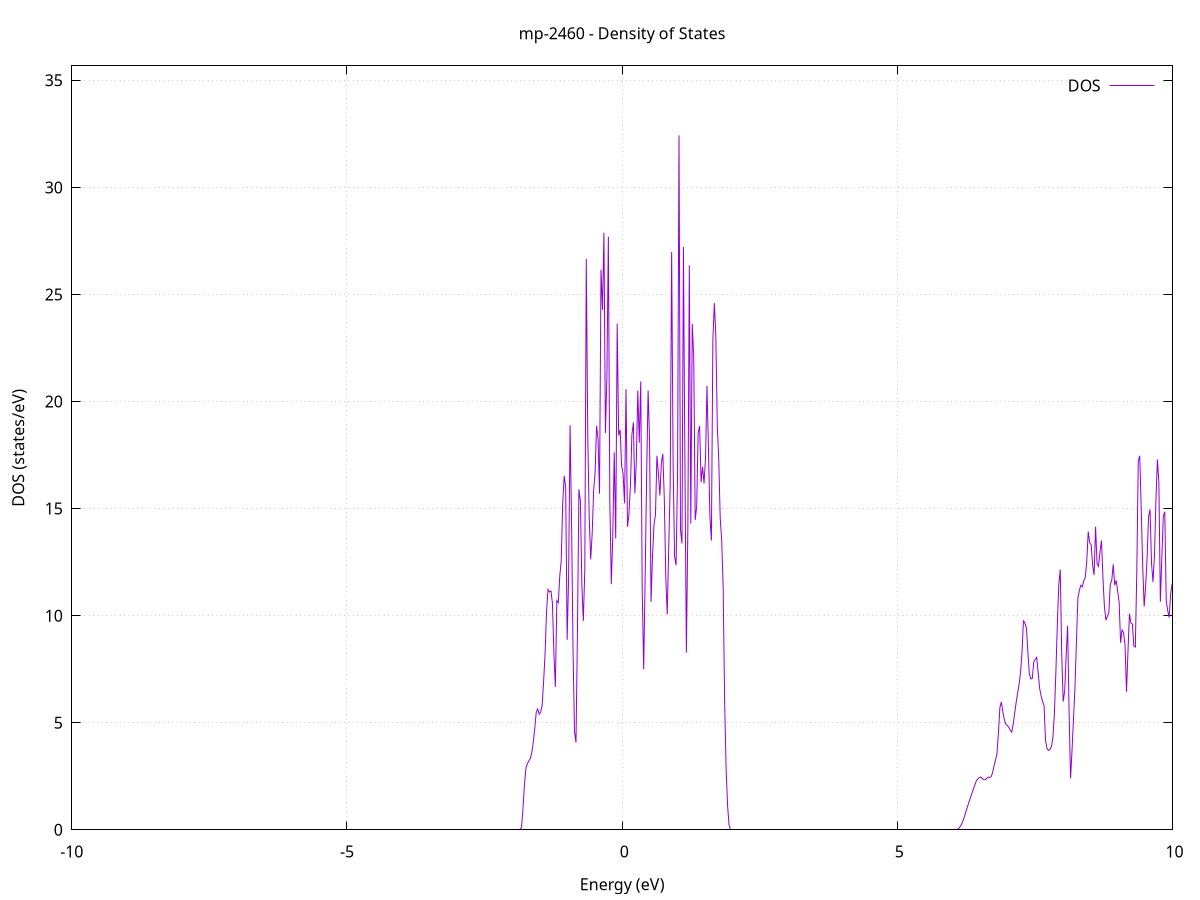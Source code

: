 set title 'mp-2460 - Density of States'
set xlabel 'Energy (eV)'
set ylabel 'DOS (states/eV)'
set grid
set xrange [-10:10]
set yrange [0:35.677]
set xzeroaxis lt -1
set terminal png size 800,600
set output 'mp-2460_dos_gnuplot.png'
plot '-' using 1:2 with lines title 'DOS'
-23.091700 0.000000
-23.065000 0.000000
-23.038300 0.000000
-23.011500 0.000000
-22.984800 0.000000
-22.958000 0.000000
-22.931300 0.000000
-22.904500 0.000000
-22.877800 0.000000
-22.851000 0.000000
-22.824300 0.000000
-22.797500 0.000000
-22.770800 0.000000
-22.744000 0.000000
-22.717300 0.000000
-22.690600 0.000000
-22.663800 0.000000
-22.637100 0.000000
-22.610300 0.000000
-22.583600 0.000000
-22.556800 0.000000
-22.530100 0.000000
-22.503300 0.000000
-22.476600 0.000000
-22.449800 0.000000
-22.423100 0.000000
-22.396300 0.000000
-22.369600 0.000000
-22.342800 0.000000
-22.316100 0.000000
-22.289400 0.000000
-22.262600 0.000000
-22.235900 0.000000
-22.209100 0.000000
-22.182400 0.000000
-22.155600 0.000000
-22.128900 0.000000
-22.102100 0.000000
-22.075400 0.000000
-22.048600 0.000000
-22.021900 0.000000
-21.995100 0.000000
-21.968400 0.000000
-21.941700 0.000000
-21.914900 0.000000
-21.888200 0.000000
-21.861400 0.000000
-21.834700 0.000000
-21.807900 0.000000
-21.781200 0.000000
-21.754400 0.000000
-21.727700 0.000000
-21.700900 0.000000
-21.674200 0.000000
-21.647400 0.000000
-21.620700 0.000000
-21.594000 0.000000
-21.567200 0.000000
-21.540500 0.000000
-21.513700 0.000000
-21.487000 0.000000
-21.460200 0.000000
-21.433500 0.000000
-21.406700 0.000000
-21.380000 0.000000
-21.353200 0.000000
-21.326500 0.000000
-21.299700 0.000000
-21.273000 0.000000
-21.246300 0.000000
-21.219500 0.000000
-21.192800 0.000000
-21.166000 0.000000
-21.139300 0.000000
-21.112500 0.000000
-21.085800 0.000000
-21.059000 0.000000
-21.032300 0.000000
-21.005500 0.000000
-20.978800 0.000000
-20.952000 0.000000
-20.925300 0.000000
-20.898600 0.000000
-20.871800 0.000000
-20.845100 0.000000
-20.818300 0.000000
-20.791600 0.000000
-20.764800 0.000000
-20.738100 0.000000
-20.711300 0.000000
-20.684600 0.000000
-20.657800 0.004100
-20.631100 0.592500
-20.604300 1.893500
-20.577600 3.429400
-20.550900 4.754000
-20.524100 79.209900
-20.497400 14.784800
-20.470600 9.511000
-20.443900 5.508200
-20.417100 20.907000
-20.390400 16.821800
-20.363600 27.816000
-20.336900 23.137100
-20.310100 43.613400
-20.283400 32.120000
-20.256600 27.722200
-20.229900 19.851100
-20.203200 36.031900
-20.176400 25.283900
-20.149700 13.200200
-20.122900 15.362300
-20.096200 14.117800
-20.069400 12.013900
-20.042700 20.527700
-20.015900 26.232300
-19.989200 15.757500
-19.962400 15.533700
-19.935700 27.056300
-19.908900 27.963500
-19.882200 22.638100
-19.855500 44.599200
-19.828700 44.836100
-19.802000 31.867300
-19.775200 54.229500
-19.748500 37.494500
-19.721700 52.434600
-19.695000 61.146700
-19.668200 92.650300
-19.641500 72.648800
-19.614700 104.704400
-19.588000 81.223000
-19.561200 70.576800
-19.534500 34.198300
-19.507800 13.563800
-19.481000 12.609200
-19.454300 12.615700
-19.427500 12.638500
-19.400800 1.495800
-19.374000 0.000000
-19.347300 0.000000
-19.320500 0.000000
-19.293800 0.000000
-19.267000 0.000000
-19.240300 0.000000
-19.213500 0.000000
-19.186800 0.000000
-19.160100 0.000000
-19.133300 0.000000
-19.106600 0.000000
-19.079800 0.000000
-19.053100 0.000000
-19.026300 0.000000
-18.999600 0.000000
-18.972800 0.000000
-18.946100 0.000000
-18.919300 0.000000
-18.892600 0.000000
-18.865800 0.000000
-18.839100 0.000000
-18.812400 0.000000
-18.785600 0.000000
-18.758900 0.000000
-18.732100 0.000000
-18.705400 0.000000
-18.678600 0.000000
-18.651900 0.000000
-18.625100 0.000000
-18.598400 0.000000
-18.571600 0.000000
-18.544900 0.000000
-18.518100 0.000000
-18.491400 0.000000
-18.464700 0.000000
-18.437900 0.000000
-18.411200 0.000000
-18.384400 0.000000
-18.357700 0.000000
-18.330900 0.000000
-18.304200 0.000000
-18.277400 0.000000
-18.250700 0.000000
-18.223900 0.000000
-18.197200 0.000000
-18.170400 0.000000
-18.143700 0.000000
-18.117000 0.000000
-18.090200 0.000000
-18.063500 0.000000
-18.036700 0.000000
-18.010000 0.000000
-17.983200 0.000000
-17.956500 0.000000
-17.929700 0.000000
-17.903000 0.000000
-17.876200 0.000000
-17.849500 0.000000
-17.822700 0.000000
-17.796000 0.000000
-17.769300 0.000000
-17.742500 0.000000
-17.715800 0.000000
-17.689000 0.000000
-17.662300 0.000000
-17.635500 0.000000
-17.608800 0.000000
-17.582000 0.000000
-17.555300 0.000000
-17.528500 0.000000
-17.501800 0.000000
-17.475000 0.000000
-17.448300 0.000000
-17.421600 0.000000
-17.394800 0.000000
-17.368100 0.000000
-17.341300 0.000000
-17.314600 0.000000
-17.287800 0.000000
-17.261100 0.000000
-17.234300 0.000000
-17.207600 0.000000
-17.180800 0.000000
-17.154100 0.000000
-17.127300 0.000000
-17.100600 0.000000
-17.073900 0.000000
-17.047100 0.000000
-17.020400 0.000000
-16.993600 0.000000
-16.966900 0.000000
-16.940100 0.000000
-16.913400 0.000000
-16.886600 0.000000
-16.859900 0.000000
-16.833100 0.000000
-16.806400 0.000000
-16.779600 0.000000
-16.752900 0.000000
-16.726200 0.000000
-16.699400 0.000000
-16.672700 0.000000
-16.645900 0.000000
-16.619200 0.000000
-16.592400 0.000000
-16.565700 0.000000
-16.538900 0.000000
-16.512200 0.000000
-16.485400 0.000000
-16.458700 0.000000
-16.431900 0.000000
-16.405200 0.000000
-16.378400 0.000000
-16.351700 0.000000
-16.325000 0.000000
-16.298200 0.000000
-16.271500 0.000000
-16.244700 0.000000
-16.218000 0.000000
-16.191200 0.000000
-16.164500 0.000000
-16.137700 0.000000
-16.111000 0.000000
-16.084200 0.000000
-16.057500 0.000000
-16.030700 0.000000
-16.004000 0.000000
-15.977300 0.000000
-15.950500 0.000000
-15.923800 0.000000
-15.897000 0.000000
-15.870300 0.000000
-15.843500 0.000000
-15.816800 0.000000
-15.790000 0.000000
-15.763300 0.000000
-15.736500 0.000000
-15.709800 0.000000
-15.683000 0.000000
-15.656300 0.000000
-15.629600 0.000000
-15.602800 0.000000
-15.576100 0.000000
-15.549300 0.000000
-15.522600 0.000000
-15.495800 0.000000
-15.469100 0.000000
-15.442300 0.000000
-15.415600 0.000000
-15.388800 0.000000
-15.362100 0.000000
-15.335300 0.000000
-15.308600 0.000000
-15.281900 0.000000
-15.255100 0.000000
-15.228400 0.000000
-15.201600 0.000000
-15.174900 0.000000
-15.148100 0.000000
-15.121400 0.000000
-15.094600 0.000000
-15.067900 0.000000
-15.041100 0.000000
-15.014400 0.000000
-14.987600 0.000000
-14.960900 0.000000
-14.934200 0.000000
-14.907400 0.000000
-14.880700 0.000000
-14.853900 0.000000
-14.827200 0.000000
-14.800400 0.000000
-14.773700 0.000000
-14.746900 0.000000
-14.720200 0.000000
-14.693400 0.000000
-14.666700 0.000000
-14.639900 0.000000
-14.613200 0.000000
-14.586500 0.000000
-14.559700 0.009800
-14.533000 0.046800
-14.506200 0.111300
-14.479500 0.203500
-14.452700 0.315000
-14.426000 0.422900
-14.399200 0.527400
-14.372500 0.636200
-14.345700 0.751300
-14.319000 0.872600
-14.292200 1.014100
-14.265500 1.183800
-14.238800 1.359200
-14.212000 1.497000
-14.185300 1.628000
-14.158500 1.802500
-14.131800 2.017100
-14.105000 2.271300
-14.078300 2.541200
-14.051500 2.680500
-14.024800 2.868900
-13.998000 3.123700
-13.971300 3.506900
-13.944500 3.954500
-13.917800 4.613500
-13.891100 5.633100
-13.864300 10.193700
-13.837600 16.034800
-13.810800 12.076700
-13.784100 10.230600
-13.757300 8.469000
-13.730600 10.601800
-13.703800 25.290500
-13.677100 24.283200
-13.650300 9.262000
-13.623600 4.963300
-13.596800 5.871600
-13.570100 11.253800
-13.543400 17.143200
-13.516600 20.444800
-13.489900 18.435500
-13.463100 12.208800
-13.436400 12.213800
-13.409600 19.266800
-13.382900 24.072800
-13.356100 22.429400
-13.329400 28.277000
-13.302600 15.326600
-13.275900 13.334000
-13.249100 10.530300
-13.222400 9.536700
-13.195700 10.590200
-13.168900 13.680400
-13.142200 18.911300
-13.115400 18.977900
-13.088700 23.161700
-13.061900 24.888500
-13.035200 23.182600
-13.008400 18.715400
-12.981700 23.668900
-12.954900 22.801500
-12.928200 18.057400
-12.901400 13.687400
-12.874700 15.027500
-12.848000 6.792500
-12.821200 2.421400
-12.794500 1.905000
-12.767700 1.344900
-12.741000 0.871400
-12.714200 0.461000
-12.687500 0.122400
-12.660700 0.000400
-12.634000 0.000000
-12.607200 0.000000
-12.580500 0.000000
-12.553700 0.000000
-12.527000 0.000000
-12.500300 0.000000
-12.473500 0.000000
-12.446800 0.000000
-12.420000 0.000000
-12.393300 0.000000
-12.366500 0.000000
-12.339800 0.000000
-12.313000 0.000000
-12.286300 0.000000
-12.259500 0.000000
-12.232800 0.000000
-12.206000 0.000000
-12.179300 0.000000
-12.152600 0.000000
-12.125800 0.000000
-12.099100 0.000000
-12.072300 0.000000
-12.045600 0.000000
-12.018800 0.000000
-11.992100 0.000000
-11.965300 0.000000
-11.938600 0.000000
-11.911800 0.000000
-11.885100 0.000000
-11.858300 0.000000
-11.831600 0.000000
-11.804900 0.000000
-11.778100 0.000000
-11.751400 0.000000
-11.724600 0.000000
-11.697900 0.000000
-11.671100 0.000000
-11.644400 0.000000
-11.617600 0.000000
-11.590900 0.000000
-11.564100 0.000000
-11.537400 0.000000
-11.510600 0.000000
-11.483900 0.000000
-11.457200 0.000000
-11.430400 0.000000
-11.403700 0.000000
-11.376900 0.000000
-11.350200 0.000000
-11.323400 0.000000
-11.296700 0.000000
-11.269900 0.000000
-11.243200 0.000000
-11.216400 0.000000
-11.189700 0.000000
-11.162900 0.000000
-11.136200 0.000000
-11.109500 0.000000
-11.082700 0.000000
-11.056000 0.000000
-11.029200 0.000000
-11.002500 0.000000
-10.975700 0.000000
-10.949000 0.000000
-10.922200 0.000000
-10.895500 0.000000
-10.868700 0.000000
-10.842000 0.000000
-10.815200 0.000000
-10.788500 0.000000
-10.761700 0.000000
-10.735000 0.000000
-10.708300 0.000000
-10.681500 0.000000
-10.654800 0.000000
-10.628000 0.000000
-10.601300 0.000000
-10.574500 0.000000
-10.547800 0.000000
-10.521000 0.000000
-10.494300 0.000000
-10.467500 0.000000
-10.440800 0.000000
-10.414000 0.000000
-10.387300 0.000000
-10.360600 0.000000
-10.333800 0.000000
-10.307100 0.000000
-10.280300 0.000000
-10.253600 0.000000
-10.226800 0.000000
-10.200100 0.000000
-10.173300 0.000000
-10.146600 0.000000
-10.119800 0.000000
-10.093100 0.000000
-10.066300 0.000000
-10.039600 0.000000
-10.012900 0.000000
-9.986100 0.000000
-9.959400 0.000000
-9.932600 0.000000
-9.905900 0.000000
-9.879100 0.000000
-9.852400 0.000000
-9.825600 0.000000
-9.798900 0.000000
-9.772100 0.000000
-9.745400 0.000000
-9.718600 0.000000
-9.691900 0.000000
-9.665200 0.000000
-9.638400 0.000000
-9.611700 0.000000
-9.584900 0.000000
-9.558200 0.000000
-9.531400 0.000000
-9.504700 0.000000
-9.477900 0.000000
-9.451200 0.000000
-9.424400 0.000000
-9.397700 0.000000
-9.370900 0.000000
-9.344200 0.000000
-9.317500 0.000000
-9.290700 0.000000
-9.264000 0.000000
-9.237200 0.000000
-9.210500 0.000000
-9.183700 0.000000
-9.157000 0.000000
-9.130200 0.000000
-9.103500 0.000000
-9.076700 0.000000
-9.050000 0.000000
-9.023200 0.000000
-8.996500 0.000000
-8.969800 0.000000
-8.943000 0.000000
-8.916300 0.000000
-8.889500 0.000000
-8.862800 0.000000
-8.836000 0.000000
-8.809300 0.000000
-8.782500 0.000000
-8.755800 0.000000
-8.729000 0.000000
-8.702300 0.000000
-8.675500 0.000000
-8.648800 0.000000
-8.622100 0.000000
-8.595300 0.000000
-8.568600 0.000000
-8.541800 0.000000
-8.515100 0.000000
-8.488300 0.000000
-8.461600 0.000000
-8.434800 0.000000
-8.408100 0.000000
-8.381300 0.000000
-8.354600 0.000000
-8.327800 0.000000
-8.301100 0.000000
-8.274400 0.000000
-8.247600 0.000000
-8.220900 0.000000
-8.194100 0.000000
-8.167400 0.000000
-8.140600 0.000000
-8.113900 0.000000
-8.087100 0.000000
-8.060400 0.000000
-8.033600 0.000000
-8.006900 0.000000
-7.980100 0.000000
-7.953400 0.000000
-7.926700 0.000000
-7.899900 0.000000
-7.873200 0.000000
-7.846400 0.000000
-7.819700 0.000000
-7.792900 0.000000
-7.766200 0.000000
-7.739400 0.000000
-7.712700 0.000000
-7.685900 0.000000
-7.659200 0.000000
-7.632400 0.000000
-7.605700 0.000000
-7.579000 0.000000
-7.552200 0.000000
-7.525500 0.000000
-7.498700 0.000000
-7.472000 0.000000
-7.445200 0.000000
-7.418500 0.000000
-7.391700 0.000000
-7.365000 0.000000
-7.338200 0.000000
-7.311500 0.000000
-7.284700 0.000000
-7.258000 0.000000
-7.231300 0.000000
-7.204500 0.000000
-7.177800 0.000000
-7.151000 0.000000
-7.124300 0.000000
-7.097500 0.000000
-7.070800 0.000000
-7.044000 0.000000
-7.017300 0.000000
-6.990500 0.000000
-6.963800 0.000000
-6.937000 0.000000
-6.910300 0.000000
-6.883600 0.000000
-6.856800 0.000000
-6.830100 0.000000
-6.803300 0.000000
-6.776600 0.000000
-6.749800 0.000000
-6.723100 0.000000
-6.696300 0.000000
-6.669600 0.000000
-6.642800 0.000000
-6.616100 0.000000
-6.589300 0.000000
-6.562600 0.000000
-6.535900 0.000000
-6.509100 0.000000
-6.482400 0.000000
-6.455600 0.000000
-6.428900 0.000000
-6.402100 0.000000
-6.375400 0.000000
-6.348600 0.000000
-6.321900 0.000000
-6.295100 0.000000
-6.268400 0.000000
-6.241600 0.000000
-6.214900 0.000000
-6.188200 0.000000
-6.161400 0.000000
-6.134700 0.000000
-6.107900 0.000000
-6.081200 0.000000
-6.054400 0.000000
-6.027700 0.000000
-6.000900 0.000000
-5.974200 0.000000
-5.947400 0.000000
-5.920700 0.000000
-5.893900 0.000000
-5.867200 0.000000
-5.840500 0.000000
-5.813700 0.000000
-5.787000 0.000000
-5.760200 0.000000
-5.733500 0.000000
-5.706700 0.000000
-5.680000 0.000000
-5.653200 0.000000
-5.626500 0.000000
-5.599700 0.000000
-5.573000 0.000000
-5.546200 0.000000
-5.519500 0.000000
-5.492800 0.000000
-5.466000 0.000000
-5.439300 0.000000
-5.412500 0.000000
-5.385800 0.000000
-5.359000 0.000000
-5.332300 0.000000
-5.305500 0.000000
-5.278800 0.000000
-5.252000 0.000000
-5.225300 0.000000
-5.198500 0.000000
-5.171800 0.000000
-5.145000 0.000000
-5.118300 0.000000
-5.091600 0.000000
-5.064800 0.000000
-5.038100 0.000000
-5.011300 0.000000
-4.984600 0.000000
-4.957800 0.000000
-4.931100 0.000000
-4.904300 0.000000
-4.877600 0.000000
-4.850800 0.000000
-4.824100 0.000000
-4.797300 0.000000
-4.770600 0.000000
-4.743900 0.000000
-4.717100 0.000000
-4.690400 0.000000
-4.663600 0.000000
-4.636900 0.000000
-4.610100 0.000000
-4.583400 0.000000
-4.556600 0.000000
-4.529900 0.000000
-4.503100 0.000000
-4.476400 0.000000
-4.449600 0.000000
-4.422900 0.000000
-4.396200 0.000000
-4.369400 0.000000
-4.342700 0.000000
-4.315900 0.000000
-4.289200 0.000000
-4.262400 0.000000
-4.235700 0.000000
-4.208900 0.000000
-4.182200 0.000000
-4.155400 0.000000
-4.128700 0.000000
-4.101900 0.000000
-4.075200 0.000000
-4.048500 0.000000
-4.021700 0.000000
-3.995000 0.000000
-3.968200 0.000000
-3.941500 0.000000
-3.914700 0.000000
-3.888000 0.000000
-3.861200 0.000000
-3.834500 0.000000
-3.807700 0.000000
-3.781000 0.000000
-3.754200 0.000000
-3.727500 0.000000
-3.700800 0.000000
-3.674000 0.000000
-3.647300 0.000000
-3.620500 0.000000
-3.593800 0.000000
-3.567000 0.000000
-3.540300 0.000000
-3.513500 0.000000
-3.486800 0.000000
-3.460000 0.000000
-3.433300 0.000000
-3.406500 0.000000
-3.379800 0.000000
-3.353100 0.000000
-3.326300 0.000000
-3.299600 0.000000
-3.272800 0.000000
-3.246100 0.000000
-3.219300 0.000000
-3.192600 0.000000
-3.165800 0.000000
-3.139100 0.000000
-3.112300 0.000000
-3.085600 0.000000
-3.058800 0.000000
-3.032100 0.000000
-3.005400 0.000000
-2.978600 0.000000
-2.951900 0.000000
-2.925100 0.000000
-2.898400 0.000000
-2.871600 0.000000
-2.844900 0.000000
-2.818100 0.000000
-2.791400 0.000000
-2.764600 0.000000
-2.737900 0.000000
-2.711100 0.000000
-2.684400 0.000000
-2.657700 0.000000
-2.630900 0.000000
-2.604200 0.000000
-2.577400 0.000000
-2.550700 0.000000
-2.523900 0.000000
-2.497200 0.000000
-2.470400 0.000000
-2.443700 0.000000
-2.416900 0.000000
-2.390200 0.000000
-2.363400 0.000000
-2.336700 0.000000
-2.310000 0.000000
-2.283200 0.000000
-2.256500 0.000000
-2.229700 0.000000
-2.203000 0.000000
-2.176200 0.000000
-2.149500 0.000000
-2.122700 0.000000
-2.096000 0.000000
-2.069200 0.000000
-2.042500 0.000000
-2.015700 0.000000
-1.989000 0.000000
-1.962300 0.000000
-1.935500 0.000000
-1.908800 0.000000
-1.882000 0.001100
-1.855300 0.027200
-1.828500 0.114800
-1.801800 0.970400
-1.775000 2.117300
-1.748300 2.871900
-1.721500 3.091800
-1.694800 3.214900
-1.668000 3.323800
-1.641300 3.606900
-1.614600 4.102700
-1.587800 4.725900
-1.561100 5.486800
-1.534300 5.639100
-1.507600 5.399700
-1.480800 5.488400
-1.454100 5.814200
-1.427300 6.909600
-1.400600 8.215400
-1.373800 10.185300
-1.347100 11.223500
-1.320300 11.106100
-1.293600 11.149600
-1.266900 10.582000
-1.240100 8.274600
-1.213400 6.669600
-1.186600 10.705800
-1.159900 10.605900
-1.133100 11.857900
-1.106400 12.586100
-1.079600 15.287000
-1.052900 16.530200
-1.026100 15.979800
-0.999400 8.869700
-0.972600 11.802100
-0.945900 18.891600
-0.919200 14.395900
-0.892400 8.355600
-0.865700 4.598800
-0.838900 4.071800
-0.812200 9.246500
-0.785400 15.900000
-0.758700 15.355100
-0.731900 11.431600
-0.705200 9.755900
-0.678400 12.169100
-0.651700 26.654500
-0.624900 18.477900
-0.598200 14.530000
-0.571500 12.629000
-0.544700 13.818300
-0.518000 15.841700
-0.491200 16.684100
-0.464500 18.863400
-0.437700 18.261600
-0.411000 15.699300
-0.384200 26.166400
-0.357500 24.281400
-0.330700 27.882200
-0.304000 18.528400
-0.277200 21.108600
-0.250500 27.698500
-0.223800 15.378200
-0.197000 11.470400
-0.170300 13.697200
-0.143500 17.630000
-0.116800 13.602300
-0.090000 23.641800
-0.063300 18.418100
-0.036500 18.678700
-0.009800 16.982600
0.017000 16.650000
0.043700 15.246700
0.070500 20.577200
0.097200 14.153700
0.123900 14.728100
0.150700 16.105100
0.177400 18.449500
0.204200 19.031100
0.230900 15.714500
0.257700 17.227600
0.284400 20.505100
0.311200 18.073800
0.337900 20.939800
0.364700 11.204700
0.391400 7.489100
0.418200 11.833200
0.444900 16.519200
0.471700 20.517100
0.498400 18.174100
0.525100 10.641900
0.551900 12.815100
0.578600 14.255200
0.605400 14.698000
0.632100 17.465500
0.658900 16.630800
0.685600 15.615500
0.712400 17.129600
0.739100 17.555100
0.765900 15.478800
0.792600 11.830300
0.819400 10.059600
0.846100 13.174600
0.872800 16.113800
0.899600 26.989300
0.926300 17.064500
0.953100 12.761700
0.979800 12.354200
1.006600 16.525800
1.033300 32.433600
1.060100 14.013000
1.086800 13.372300
1.113600 27.216400
1.140300 17.167200
1.167100 8.273900
1.193800 14.069500
1.220500 26.363600
1.247300 14.296900
1.274000 23.628100
1.300800 22.084600
1.327500 14.467400
1.354300 15.093300
1.381000 18.536900
1.407800 18.857300
1.434500 16.231100
1.461300 16.951400
1.488000 16.173400
1.514800 17.350600
1.541500 20.726200
1.568200 17.814000
1.595000 14.619700
1.621700 13.514500
1.648500 22.871300
1.675200 24.597000
1.702000 23.130900
1.728700 18.896200
1.755500 17.273000
1.782200 14.549100
1.809000 13.505300
1.835700 11.309300
1.862500 5.930100
1.889200 2.866800
1.915900 1.117400
1.942700 0.219100
1.969400 0.000000
1.996200 0.000000
2.022900 0.000000
2.049700 0.000000
2.076400 0.000000
2.103200 0.000000
2.129900 0.000000
2.156700 0.000000
2.183400 0.000000
2.210200 0.000000
2.236900 0.000000
2.263600 0.000000
2.290400 0.000000
2.317100 0.000000
2.343900 0.000000
2.370600 0.000000
2.397400 0.000000
2.424100 0.000000
2.450900 0.000000
2.477600 0.000000
2.504400 0.000000
2.531100 0.000000
2.557900 0.000000
2.584600 0.000000
2.611300 0.000000
2.638100 0.000000
2.664800 0.000000
2.691600 0.000000
2.718300 0.000000
2.745100 0.000000
2.771800 0.000000
2.798600 0.000000
2.825300 0.000000
2.852100 0.000000
2.878800 0.000000
2.905600 0.000000
2.932300 0.000000
2.959000 0.000000
2.985800 0.000000
3.012500 0.000000
3.039300 0.000000
3.066000 0.000000
3.092800 0.000000
3.119500 0.000000
3.146300 0.000000
3.173000 0.000000
3.199800 0.000000
3.226500 0.000000
3.253300 0.000000
3.280000 0.000000
3.306700 0.000000
3.333500 0.000000
3.360200 0.000000
3.387000 0.000000
3.413700 0.000000
3.440500 0.000000
3.467200 0.000000
3.494000 0.000000
3.520700 0.000000
3.547500 0.000000
3.574200 0.000000
3.601000 0.000000
3.627700 0.000000
3.654400 0.000000
3.681200 0.000000
3.707900 0.000000
3.734700 0.000000
3.761400 0.000000
3.788200 0.000000
3.814900 0.000000
3.841700 0.000000
3.868400 0.000000
3.895200 0.000000
3.921900 0.000000
3.948700 0.000000
3.975400 0.000000
4.002100 0.000000
4.028900 0.000000
4.055600 0.000000
4.082400 0.000000
4.109100 0.000000
4.135900 0.000000
4.162600 0.000000
4.189400 0.000000
4.216100 0.000000
4.242900 0.000000
4.269600 0.000000
4.296400 0.000000
4.323100 0.000000
4.349800 0.000000
4.376600 0.000000
4.403300 0.000000
4.430100 0.000000
4.456800 0.000000
4.483600 0.000000
4.510300 0.000000
4.537100 0.000000
4.563800 0.000000
4.590600 0.000000
4.617300 0.000000
4.644100 0.000000
4.670800 0.000000
4.697500 0.000000
4.724300 0.000000
4.751000 0.000000
4.777800 0.000000
4.804500 0.000000
4.831300 0.000000
4.858000 0.000000
4.884800 0.000000
4.911500 0.000000
4.938300 0.000000
4.965000 0.000000
4.991800 0.000000
5.018500 0.000000
5.045200 0.000000
5.072000 0.000000
5.098700 0.000000
5.125500 0.000000
5.152200 0.000000
5.179000 0.000000
5.205700 0.000000
5.232500 0.000000
5.259200 0.000000
5.286000 0.000000
5.312700 0.000000
5.339500 0.000000
5.366200 0.000000
5.392900 0.000000
5.419700 0.000000
5.446400 0.000000
5.473200 0.000000
5.499900 0.000000
5.526700 0.000000
5.553400 0.000000
5.580200 0.000000
5.606900 0.000000
5.633700 0.000000
5.660400 0.000000
5.687200 0.000000
5.713900 0.000000
5.740600 0.000000
5.767400 0.000000
5.794100 0.000000
5.820900 0.000000
5.847600 0.000000
5.874400 0.000000
5.901100 0.000000
5.927900 0.000000
5.954600 0.000000
5.981400 0.000000
6.008100 0.000000
6.034900 0.000000
6.061600 0.000000
6.088400 0.000000
6.115100 0.058500
6.141800 0.150700
6.168600 0.270400
6.195300 0.424100
6.222100 0.639000
6.248800 0.868300
6.275600 1.085100
6.302300 1.295600
6.329100 1.499800
6.355800 1.703900
6.382600 1.908200
6.409300 2.100700
6.436100 2.289100
6.462800 2.376500
6.489500 2.427500
6.516300 2.467400
6.543000 2.390200
6.569800 2.335300
6.596500 2.339400
6.623300 2.393600
6.650000 2.455700
6.676800 2.448500
6.703500 2.471000
6.730300 2.654600
6.757000 2.980800
6.783800 3.251500
6.810500 3.540300
6.837200 4.533700
6.864000 5.713800
6.890700 5.967900
6.917500 5.509200
6.944200 5.153900
6.971000 4.937100
6.997700 4.870600
7.024500 4.786800
7.051200 4.655300
7.078000 4.555700
7.104700 4.918700
7.131500 5.424000
7.158200 5.926000
7.184900 6.371000
7.211700 6.776400
7.238400 7.325700
7.265200 8.260300
7.291900 9.782500
7.318700 9.635700
7.345400 9.431600
7.372200 8.304400
7.398900 7.281900
7.425700 7.045400
7.452400 7.065500
7.479200 7.838700
7.505900 7.953100
7.532600 8.052300
7.559400 7.322300
7.586100 6.609100
7.612900 6.247000
7.639600 5.992700
7.666400 5.798300
7.693100 4.161400
7.719900 3.797700
7.746600 3.706100
7.773400 3.748200
7.800100 3.880700
7.826900 4.314000
7.853600 5.378800
7.880300 7.309200
7.907100 9.537200
7.933800 11.453600
7.960600 12.157300
7.987300 8.154800
8.014100 5.988400
8.040800 6.478100
8.067600 8.138600
8.094300 9.522500
8.121100 5.517900
8.147800 2.396600
8.174600 3.713200
8.201300 5.198100
8.228000 6.644600
8.254800 8.809500
8.281500 10.829600
8.308300 11.188200
8.335000 11.419900
8.361800 11.343300
8.388500 11.636000
8.415300 11.798300
8.442000 12.524800
8.468800 13.924800
8.495500 13.411100
8.522300 13.310600
8.549000 12.361100
8.575700 11.898600
8.602500 14.158000
8.629200 12.435000
8.656000 12.307400
8.682700 12.986400
8.709500 13.508400
8.736200 11.784100
8.763000 10.412400
8.789700 9.788300
8.816500 9.960400
8.843200 10.154000
8.870000 11.471000
8.896700 11.658400
8.923400 12.393800
8.950200 11.423800
8.976900 11.645700
9.003700 11.140300
9.030400 10.624400
9.057200 8.729300
9.083900 9.349500
9.110700 9.194000
9.137400 8.638000
9.164200 6.446700
9.190900 8.314900
9.217700 10.096600
9.244400 9.653700
9.271100 9.602300
9.297900 8.584300
9.324600 8.531700
9.351400 12.097600
9.378100 17.212100
9.404900 17.468200
9.431600 14.998100
9.458400 12.303500
9.485100 10.430200
9.511900 11.362400
9.538600 12.708700
9.565400 14.626700
9.592100 14.956100
9.618800 12.464200
9.645600 11.569500
9.672300 12.792800
9.699100 15.413600
9.725800 17.296400
9.752600 16.197800
9.779300 10.652000
9.806100 12.700200
9.832800 14.635100
9.859600 14.852900
9.886300 10.684200
9.913100 10.232700
9.939800 9.913200
9.966500 11.022400
9.993300 11.478700
10.020000 11.624700
10.046800 10.164800
10.073500 8.233600
10.100300 7.085000
10.127000 8.044900
10.153800 8.707200
10.180500 9.174700
10.207300 9.550800
10.234000 10.888400
10.260800 14.431300
10.287500 12.835200
10.314200 12.316500
10.341000 12.222200
10.367700 11.228400
10.394500 10.717100
10.421200 10.548500
10.448000 11.566000
10.474700 12.184700
10.501500 10.848200
10.528200 9.223600
10.555000 9.081400
10.581700 11.336800
10.608500 11.169300
10.635200 10.018500
10.661900 9.820400
10.688700 9.675000
10.715400 9.268000
10.742200 8.446600
10.768900 7.650900
10.795700 7.828500
10.822400 8.341400
10.849200 10.234100
10.875900 12.615700
10.902700 10.227700
10.929400 8.472500
10.956200 8.255900
10.982900 9.156500
11.009600 10.414100
11.036400 14.741200
11.063100 16.140400
11.089900 16.301600
11.116600 13.941900
11.143400 18.172500
11.170100 13.542900
11.196900 22.097000
11.223600 11.380100
11.250400 13.226300
11.277100 13.168400
11.303900 10.574000
11.330600 9.126800
11.357300 9.158700
11.384100 10.601900
11.410800 11.295800
11.437600 11.359000
11.464300 14.961100
11.491100 12.631500
11.517800 9.897500
11.544600 12.517300
11.571300 11.511500
11.598100 10.902400
11.624800 6.950000
11.651600 6.311400
11.678300 5.925200
11.705000 6.339100
11.731800 6.652000
11.758500 7.304300
11.785300 9.747900
11.812000 10.877400
11.838800 10.236100
11.865500 9.568400
11.892300 7.641600
11.919000 7.743600
11.945800 10.644200
11.972500 14.101000
11.999300 14.330100
12.026000 12.604500
12.052800 10.786500
12.079500 9.943600
12.106200 11.615600
12.133000 13.184100
12.159700 11.638200
12.186500 12.831300
12.213200 11.055900
12.240000 8.616000
12.266700 7.279700
12.293500 6.402000
12.320200 6.586300
12.347000 6.108600
12.373700 6.702100
12.400500 6.866200
12.427200 7.791500
12.453900 9.396100
12.480700 10.160500
12.507400 9.849500
12.534200 9.734000
12.560900 8.016600
12.587700 6.661200
12.614400 6.248900
12.641200 6.265800
12.667900 6.292600
12.694700 6.212000
12.721400 6.005700
12.748200 8.432800
12.774900 8.985000
12.801600 9.188000
12.828400 6.693700
12.855100 5.520800
12.881900 5.248400
12.908600 5.138000
12.935400 5.254700
12.962100 5.642700
12.988900 6.290900
13.015600 7.158500
13.042400 8.188200
13.069100 9.042600
13.095900 9.237000
13.122600 9.308900
13.149300 9.160600
13.176100 9.186300
13.202800 9.051900
13.229600 8.859500
13.256300 9.119600
13.283100 8.840700
13.309800 11.920100
13.336600 13.642200
13.363300 9.688200
13.390100 10.612500
13.416800 8.953100
13.443600 8.489800
13.470300 6.548300
13.497000 6.609200
13.523800 7.276400
13.550500 7.498300
13.577300 7.050900
13.604000 6.453000
13.630800 5.870600
13.657500 5.825500
13.684300 5.899400
13.711000 5.754300
13.737800 5.350300
13.764500 4.782700
13.791300 4.500000
13.818000 4.180100
13.844700 4.082000
13.871500 3.974500
13.898200 3.839600
13.925000 3.714200
13.951700 3.594600
13.978500 3.453600
14.005200 3.408300
14.032000 3.354400
14.058700 3.313400
14.085500 3.323700
14.112200 3.421200
14.139000 3.573000
14.165700 3.718400
14.192400 4.044000
14.219200 4.164300
14.245900 4.187100
14.272700 4.212900
14.299400 4.227500
14.326200 4.231700
14.352900 4.238100
14.379700 4.252000
14.406400 4.266900
14.433200 4.278600
14.459900 4.268500
14.486700 4.253100
14.513400 4.220300
14.540100 4.115300
14.566900 4.029800
14.593600 3.976000
14.620400 3.949600
14.647100 3.974900
14.673900 4.099600
14.700600 4.284200
14.727400 4.497600
14.754100 4.746100
14.780900 4.974400
14.807600 5.101700
14.834400 5.219500
14.861100 5.043700
14.887800 4.733000
14.914600 4.604000
14.941300 4.544100
14.968100 4.627200
14.994800 4.667200
15.021600 4.747200
15.048300 4.757000
15.075100 4.760500
15.101800 5.284200
15.128600 4.662600
15.155300 4.843900
15.182100 5.082600
15.208800 5.407800
15.235500 5.763900
15.262300 6.103800
15.289000 5.865700
15.315800 5.562300
15.342500 5.456700
15.369300 5.516600
15.396000 5.686600
15.422800 5.771900
15.449500 5.838200
15.476300 6.099600
15.503000 7.404100
15.529800 7.820900
15.556500 7.270600
15.583200 6.817200
15.610000 6.103600
15.636700 5.295400
15.663500 4.851400
15.690200 4.652300
15.717000 4.471100
15.743700 4.373400
15.770500 4.324800
15.797200 4.348500
15.824000 4.500900
15.850700 4.882700
15.877500 5.688300
15.904200 6.900300
15.930900 8.231600
15.957700 10.541800
15.984400 6.955800
16.011200 5.704500
16.037900 4.210300
16.064700 3.245400
16.091400 2.804200
16.118200 3.163600
16.144900 3.567500
16.171700 3.862600
16.198400 4.007300
16.225200 4.084400
16.251900 4.137000
16.278600 4.148600
16.305400 4.119700
16.332100 4.135200
16.358900 4.178600
16.385600 4.178800
16.412400 4.240000
16.439100 4.314000
16.465900 4.389100
16.492600 4.707100
16.519400 4.916400
16.546100 5.198100
16.572900 5.538100
16.599600 5.404500
16.626300 5.504900
16.653100 5.609000
16.679800 5.856900
16.706600 5.707400
16.733300 5.232300
16.760100 4.623800
16.786800 4.026000
16.813600 3.942300
16.840300 3.954000
16.867100 4.621700
16.893800 5.310500
16.920600 5.566100
16.947300 5.652000
16.974000 5.587100
17.000800 5.158800
17.027500 4.760300
17.054300 4.426400
17.081000 4.233300
17.107800 4.568300
17.134500 4.746300
17.161300 4.897500
17.188000 5.062000
17.214800 5.324900
17.241500 5.532700
17.268300 5.748400
17.295000 6.329500
17.321700 6.716300
17.348500 6.955100
17.375200 7.405600
17.402000 7.138500
17.428700 6.172600
17.455500 5.588100
17.482200 5.367000
17.509000 4.531100
17.535700 4.287400
17.562500 4.255100
17.589200 4.319900
17.616000 4.431100
17.642700 4.574900
17.669500 4.731000
17.696200 4.947100
17.722900 5.168100
17.749700 5.327000
17.776400 5.506000
17.803200 5.443400
17.829900 5.370700
17.856700 5.346200
17.883400 5.159400
17.910200 5.124200
17.936900 5.210900
17.963700 5.591700
17.990400 5.926600
18.017200 6.274200
18.043900 6.628600
18.070600 7.031100
18.097400 7.407800
18.124100 8.198600
18.150900 8.131500
18.177600 7.656400
18.204400 7.228100
18.231100 6.727300
18.257900 5.888800
18.284600 5.627700
18.311400 5.360000
18.338100 5.271500
18.364900 5.321400
18.391600 5.397900
18.418300 5.422300
18.445100 5.376500
18.471800 5.415100
18.498600 5.517000
18.525300 5.703400
18.552100 6.073700
18.578800 6.310300
18.605600 6.150400
18.632300 6.006200
18.659100 5.858200
18.685800 6.454600
18.712600 6.367300
18.739300 4.992500
18.766000 4.399000
18.792800 4.648700
18.819500 5.082500
18.846300 5.957000
18.873000 9.015500
18.899800 8.651900
18.926500 8.973500
18.953300 7.713100
18.980000 5.189300
19.006800 4.895600
19.033500 5.042500
19.060300 5.402000
19.087000 5.786700
19.113700 6.177100
19.140500 6.318100
19.167200 6.072300
19.194000 5.467500
19.220700 5.145200
19.247500 5.173400
19.274200 5.663800
19.301000 6.856500
19.327700 7.174100
19.354500 5.996400
19.381200 5.461300
19.408000 5.708900
19.434700 6.409000
19.461400 7.655100
19.488200 8.715100
19.514900 8.721500
19.541700 7.734000
19.568400 7.762200
19.595200 7.807500
19.621900 7.677000
19.648700 7.715600
19.675400 8.080100
19.702200 8.342300
19.728900 8.233200
19.755700 7.885500
19.782400 7.456800
19.809100 6.486200
19.835900 6.397600
19.862600 6.786900
19.889400 7.010300
19.916100 7.375000
19.942900 7.625700
19.969600 7.742200
19.996400 7.963300
20.023100 8.041000
20.049900 7.268700
20.076600 7.259600
20.103400 6.854500
20.130100 6.935800
20.156800 6.974300
20.183600 7.038600
20.210300 7.517100
20.237100 7.590500
20.263800 7.426400
20.290600 7.328100
20.317300 7.334400
20.344100 7.092800
20.370800 6.688000
20.397600 6.066100
20.424300 5.386100
20.451100 4.929500
20.477800 5.022000
20.504500 5.300500
20.531300 5.681900
20.558000 6.117100
20.584800 6.503900
20.611500 6.736200
20.638300 7.045700
20.665000 6.483900
20.691800 5.753400
20.718500 5.332200
20.745300 5.066100
20.772000 4.932600
20.798800 5.097000
20.825500 5.774000
20.852200 6.527300
20.879000 6.335400
20.905700 6.356200
20.932500 6.477700
20.959200 5.868800
20.986000 5.767500
21.012700 5.268100
21.039500 5.147800
21.066200 5.404800
21.093000 5.413300
21.119700 5.510100
21.146500 5.702600
21.173200 5.870500
21.199900 5.787200
21.226700 5.917600
21.253400 6.007400
21.280200 6.025700
21.306900 6.409300
21.333700 6.689600
21.360400 6.888100
21.387200 6.831900
21.413900 6.848700
21.440700 7.385300
21.467400 7.242200
21.494200 7.616600
21.520900 7.459500
21.547600 7.571200
21.574400 7.159200
21.601100 6.909600
21.627900 6.702600
21.654600 6.536000
21.681400 6.359900
21.708100 6.568900
21.734900 6.923000
21.761600 6.538300
21.788400 6.475100
21.815100 6.489900
21.841900 6.648500
21.868600 6.800300
21.895300 6.865100
21.922100 6.892700
21.948800 6.880800
21.975600 6.854600
22.002300 6.800900
22.029100 6.986700
22.055800 6.106100
22.082600 5.693600
22.109300 5.671200
22.136100 5.717400
22.162800 5.264100
22.189600 4.926500
22.216300 4.694500
22.243000 4.553200
22.269800 4.527900
22.296500 4.840800
22.323300 5.328300
22.350000 5.732200
22.376800 6.057700
22.403500 6.418800
22.430300 6.953100
22.457000 7.635700
22.483800 7.070900
22.510500 6.743600
22.537300 7.903200
22.564000 7.083600
22.590700 7.278400
22.617500 6.914200
22.644200 6.109500
22.671000 5.404800
22.697700 4.928800
22.724500 4.488300
22.751200 4.471700
22.778000 4.662400
22.804700 4.879200
22.831500 5.034400
22.858200 5.793900
22.885000 6.253500
22.911700 6.274000
22.938400 6.245400
22.965200 6.306300
22.991900 6.462700
23.018700 6.582600
23.045400 6.517000
23.072200 6.277100
23.098900 6.418500
23.125700 5.438900
23.152400 5.437000
23.179200 5.327700
23.205900 4.878300
23.232700 5.124600
23.259400 5.706600
23.286200 5.803400
23.312900 5.829100
23.339600 6.169800
23.366400 6.556000
23.393100 6.734400
23.419900 6.572600
23.446600 6.038700
23.473400 5.079100
23.500100 4.227800
23.526900 4.148100
23.553600 4.385100
23.580400 4.694500
23.607100 5.035000
23.633900 5.330400
23.660600 6.230400
23.687300 6.373100
23.714100 6.661700
23.740800 6.916200
23.767600 7.131200
23.794300 6.918700
23.821100 6.499100
23.847800 6.203400
23.874600 5.947600
23.901300 6.082000
23.928100 6.158600
23.954800 5.501700
23.981600 5.277000
24.008300 5.247500
24.035000 5.483200
24.061800 5.909000
24.088500 6.355000
24.115300 6.880400
24.142000 8.074900
24.168800 6.323200
24.195500 5.882000
24.222300 5.674200
24.249000 5.704400
24.275800 4.903700
24.302500 4.785900
24.329300 5.165600
24.356000 5.685000
24.382700 6.346100
24.409500 6.847400
24.436200 6.322900
24.463000 7.548900
24.489700 6.276500
24.516500 6.676500
24.543200 6.934200
24.570000 7.629000
24.596700 6.624300
24.623500 6.564300
24.650200 6.326500
24.677000 6.586200
24.703700 7.089500
24.730400 7.403600
24.757200 7.420600
24.783900 6.784000
24.810700 6.259000
24.837400 5.984100
24.864200 5.873900
24.890900 5.792300
24.917700 6.871300
24.944400 6.750700
24.971200 6.847300
24.997900 6.750300
25.024700 6.590000
25.051400 6.327600
25.078100 6.297000
25.104900 6.372900
25.131600 6.596200
25.158400 7.085600
25.185100 7.410700
25.211900 7.609400
25.238600 7.501200
25.265400 7.155200
25.292100 6.813400
25.318900 6.577400
25.345600 6.127600
25.372400 5.757900
25.399100 5.480100
25.425800 5.771100
25.452600 6.374000
25.479300 6.445800
25.506100 6.323100
25.532800 6.351800
25.559600 6.786900
25.586300 7.208300
25.613100 7.700700
25.639800 7.953100
25.666600 8.032700
25.693300 7.204300
25.720100 7.504500
25.746800 8.139100
25.773500 8.688800
25.800300 8.146500
25.827000 8.102200
25.853800 7.702400
25.880500 7.312700
25.907300 7.850800
25.934000 7.260700
25.960800 6.631300
25.987500 6.702700
26.014300 7.154300
26.041000 7.492000
26.067800 7.726900
26.094500 8.177700
26.121200 8.515000
26.148000 9.940600
26.174700 8.303300
26.201500 7.345900
26.228200 7.672000
26.255000 8.544800
26.281700 7.984900
26.308500 7.838200
26.335200 7.831200
26.362000 7.767200
26.388700 7.940900
26.415500 8.696700
26.442200 9.068600
26.468900 8.521600
26.495700 7.329100
26.522400 4.968300
26.549200 4.148400
26.575900 3.981000
26.602700 3.990900
26.629400 4.284900
26.656200 4.703900
26.682900 5.713700
26.709700 7.707500
26.736400 9.185700
26.763200 9.577800
26.789900 9.291200
26.816600 8.225100
26.843400 6.908300
26.870100 5.588300
26.896900 3.883200
26.923600 3.481400
26.950400 3.702600
26.977100 4.039200
27.003900 4.404400
27.030600 4.816900
27.057400 5.271500
27.084100 5.754600
27.110900 6.248800
27.137600 6.670000
27.164300 6.398200
27.191100 5.803500
27.217800 5.235900
27.244600 4.741400
27.271300 4.245000
27.298100 3.756900
27.324800 3.276500
27.351600 2.819400
27.378300 2.440700
27.405100 2.208800
27.431800 1.781000
27.458600 1.373400
27.485300 1.132100
27.512000 1.026300
27.538800 0.924000
27.565500 0.826700
27.592300 0.745400
27.619000 0.677000
27.645800 0.603100
27.672500 0.524900
27.699300 0.440600
27.726000 0.322000
27.752800 0.193000
27.779500 0.103700
27.806300 0.058400
27.833000 0.035800
27.859700 0.023100
27.886500 0.013200
27.913200 0.006000
27.940000 0.001600
27.966700 0.000000
27.993500 0.000000
28.020200 0.000000
28.047000 0.000000
28.073700 0.000000
28.100500 0.000000
28.127200 0.000000
28.154000 0.000000
28.180700 0.000000
28.207400 0.000000
28.234200 0.000000
28.260900 0.000000
28.287700 0.000000
28.314400 0.000000
28.341200 0.000000
28.367900 0.000000
28.394700 0.000000
28.421400 0.000000
28.448200 0.000000
28.474900 0.000000
28.501700 0.000000
28.528400 0.000000
28.555100 0.000000
28.581900 0.000000
28.608600 0.000000
28.635400 0.000000
28.662100 0.000000
28.688900 0.000000
28.715600 0.000000
28.742400 0.000000
28.769100 0.000000
28.795900 0.000000
28.822600 0.000000
28.849400 0.000000
28.876100 0.000000
28.902900 0.000000
28.929600 0.000000
28.956300 0.000000
28.983100 0.000000
29.009800 0.000000
29.036600 0.000000
29.063300 0.000000
29.090100 0.000000
29.116800 0.000000
29.143600 0.000000
29.170300 0.000000
29.197100 0.000000
29.223800 0.000000
29.250600 0.000000
29.277300 0.000000
29.304000 0.000000
29.330800 0.000000
29.357500 0.000000
29.384300 0.000000
29.411000 0.000000
29.437800 0.000000
29.464500 0.000000
29.491300 0.000000
29.518000 0.000000
29.544800 0.000000
29.571500 0.000000
29.598300 0.000000
29.625000 0.000000
29.651700 0.000000
29.678500 0.000000
29.705200 0.000000
29.732000 0.000000
29.758700 0.000000
29.785500 0.000000
29.812200 0.000000
29.839000 0.000000
29.865700 0.000000
29.892500 0.000000
29.919200 0.000000
29.946000 0.000000
29.972700 0.000000
29.999400 0.000000
30.026200 0.000000
30.052900 0.000000
30.079700 0.000000
30.106400 0.000000
30.133200 0.000000
30.159900 0.000000
30.186700 0.000000
30.213400 0.000000
30.240200 0.000000
30.266900 0.000000
30.293700 0.000000
30.320400 0.000000
30.347100 0.000000
30.373900 0.000000
30.400600 0.000000
e
